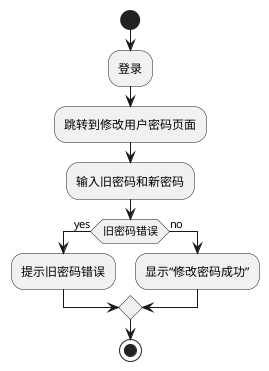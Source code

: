 @startuml
start
    :登录;
    :跳转到修改用户密码页面;
    :输入旧密码和新密码;
if (旧密码错误) then (yes)
    :提示旧密码错误;
else (no)
    :显示“修改密码成功”;
endif
stop
@enduml